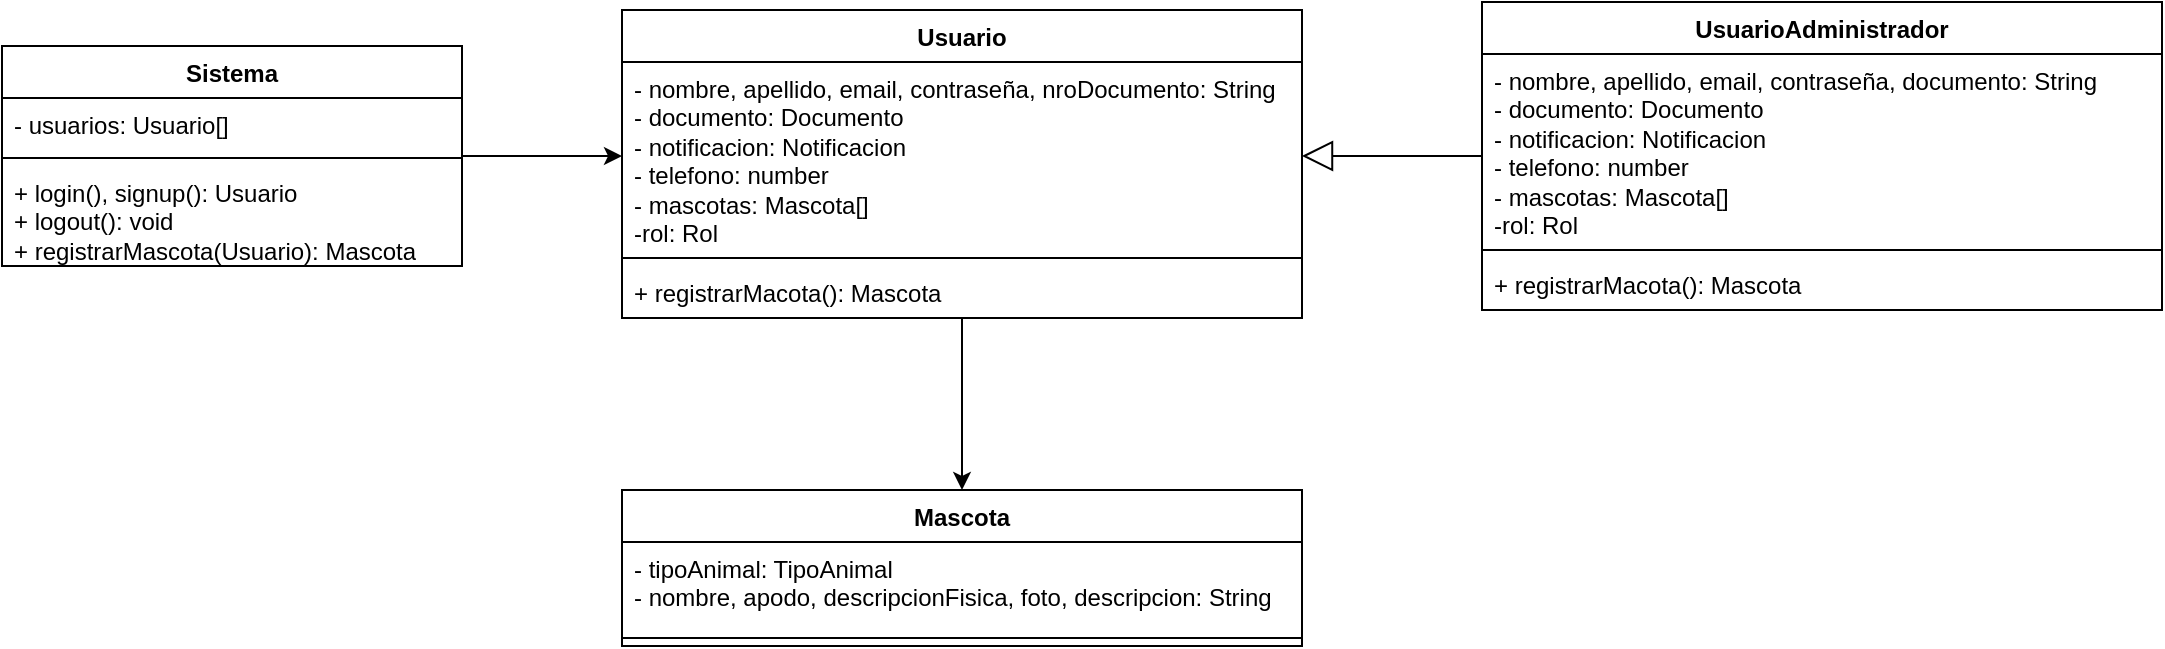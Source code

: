 <mxfile version="24.6.4" type="device">
  <diagram name="Página-1" id="qAytqxwMEcGFVck5Y3Dr">
    <mxGraphModel dx="1434" dy="746" grid="1" gridSize="10" guides="1" tooltips="1" connect="1" arrows="1" fold="1" page="1" pageScale="1" pageWidth="827" pageHeight="1169" math="0" shadow="0">
      <root>
        <mxCell id="0" />
        <mxCell id="1" parent="0" />
        <mxCell id="wKXUdBszHPAhBZsl0d1U-13" style="edgeStyle=orthogonalEdgeStyle;rounded=0;orthogonalLoop=1;jettySize=auto;html=1;entryX=0.5;entryY=0;entryDx=0;entryDy=0;" parent="1" source="wKXUdBszHPAhBZsl0d1U-1" target="wKXUdBszHPAhBZsl0d1U-9" edge="1">
          <mxGeometry relative="1" as="geometry" />
        </mxCell>
        <mxCell id="wKXUdBszHPAhBZsl0d1U-1" value="Usuario" style="swimlane;fontStyle=1;align=center;verticalAlign=top;childLayout=stackLayout;horizontal=1;startSize=26;horizontalStack=0;resizeParent=1;resizeParentMax=0;resizeLast=0;collapsible=1;marginBottom=0;whiteSpace=wrap;html=1;" parent="1" vertex="1">
          <mxGeometry x="350" y="114" width="340" height="154" as="geometry" />
        </mxCell>
        <mxCell id="wKXUdBszHPAhBZsl0d1U-2" value="- nombre, apellido, email, contraseña, nroDocumento: String&lt;div&gt;- documento: Documento&lt;/div&gt;&lt;div&gt;- notificacion: Notificacion&lt;/div&gt;&lt;div&gt;- telefono: number&lt;/div&gt;&lt;div&gt;- mascotas: Mascota[]&lt;/div&gt;&lt;div&gt;-rol: Rol&lt;/div&gt;" style="text;strokeColor=none;fillColor=none;align=left;verticalAlign=top;spacingLeft=4;spacingRight=4;overflow=hidden;rotatable=0;points=[[0,0.5],[1,0.5]];portConstraint=eastwest;whiteSpace=wrap;html=1;" parent="wKXUdBszHPAhBZsl0d1U-1" vertex="1">
          <mxGeometry y="26" width="340" height="94" as="geometry" />
        </mxCell>
        <mxCell id="wKXUdBszHPAhBZsl0d1U-3" value="" style="line;strokeWidth=1;fillColor=none;align=left;verticalAlign=middle;spacingTop=-1;spacingLeft=3;spacingRight=3;rotatable=0;labelPosition=right;points=[];portConstraint=eastwest;strokeColor=inherit;" parent="wKXUdBszHPAhBZsl0d1U-1" vertex="1">
          <mxGeometry y="120" width="340" height="8" as="geometry" />
        </mxCell>
        <mxCell id="wKXUdBszHPAhBZsl0d1U-4" value="+ registrarMacota(): Mascota" style="text;strokeColor=none;fillColor=none;align=left;verticalAlign=top;spacingLeft=4;spacingRight=4;overflow=hidden;rotatable=0;points=[[0,0.5],[1,0.5]];portConstraint=eastwest;whiteSpace=wrap;html=1;" parent="wKXUdBszHPAhBZsl0d1U-1" vertex="1">
          <mxGeometry y="128" width="340" height="26" as="geometry" />
        </mxCell>
        <mxCell id="wKXUdBszHPAhBZsl0d1U-14" style="edgeStyle=orthogonalEdgeStyle;rounded=0;orthogonalLoop=1;jettySize=auto;html=1;endArrow=block;endFill=0;endSize=13;" parent="1" source="wKXUdBszHPAhBZsl0d1U-5" target="wKXUdBszHPAhBZsl0d1U-2" edge="1">
          <mxGeometry relative="1" as="geometry" />
        </mxCell>
        <mxCell id="wKXUdBszHPAhBZsl0d1U-5" value="UsuarioAdministrador" style="swimlane;fontStyle=1;align=center;verticalAlign=top;childLayout=stackLayout;horizontal=1;startSize=26;horizontalStack=0;resizeParent=1;resizeParentMax=0;resizeLast=0;collapsible=1;marginBottom=0;whiteSpace=wrap;html=1;" parent="1" vertex="1">
          <mxGeometry x="780" y="110" width="340" height="154" as="geometry" />
        </mxCell>
        <mxCell id="wKXUdBszHPAhBZsl0d1U-6" value="- nombre, apellido, email, contraseña, documento: String&lt;div&gt;- documento: Documento&lt;/div&gt;&lt;div&gt;- notificacion: Notificacion&lt;/div&gt;&lt;div&gt;- telefono: number&lt;/div&gt;&lt;div&gt;- mascotas: Mascota[]&lt;/div&gt;&lt;div&gt;-rol: Rol&lt;/div&gt;" style="text;strokeColor=none;fillColor=none;align=left;verticalAlign=top;spacingLeft=4;spacingRight=4;overflow=hidden;rotatable=0;points=[[0,0.5],[1,0.5]];portConstraint=eastwest;whiteSpace=wrap;html=1;" parent="wKXUdBszHPAhBZsl0d1U-5" vertex="1">
          <mxGeometry y="26" width="340" height="94" as="geometry" />
        </mxCell>
        <mxCell id="wKXUdBszHPAhBZsl0d1U-7" value="" style="line;strokeWidth=1;fillColor=none;align=left;verticalAlign=middle;spacingTop=-1;spacingLeft=3;spacingRight=3;rotatable=0;labelPosition=right;points=[];portConstraint=eastwest;strokeColor=inherit;" parent="wKXUdBszHPAhBZsl0d1U-5" vertex="1">
          <mxGeometry y="120" width="340" height="8" as="geometry" />
        </mxCell>
        <mxCell id="wKXUdBszHPAhBZsl0d1U-8" value="+ registrarMacota(): Mascota" style="text;strokeColor=none;fillColor=none;align=left;verticalAlign=top;spacingLeft=4;spacingRight=4;overflow=hidden;rotatable=0;points=[[0,0.5],[1,0.5]];portConstraint=eastwest;whiteSpace=wrap;html=1;" parent="wKXUdBszHPAhBZsl0d1U-5" vertex="1">
          <mxGeometry y="128" width="340" height="26" as="geometry" />
        </mxCell>
        <mxCell id="wKXUdBszHPAhBZsl0d1U-9" value="Mascota" style="swimlane;fontStyle=1;align=center;verticalAlign=top;childLayout=stackLayout;horizontal=1;startSize=26;horizontalStack=0;resizeParent=1;resizeParentMax=0;resizeLast=0;collapsible=1;marginBottom=0;whiteSpace=wrap;html=1;" parent="1" vertex="1">
          <mxGeometry x="350" y="354" width="340" height="78" as="geometry" />
        </mxCell>
        <mxCell id="wKXUdBszHPAhBZsl0d1U-10" value="- tipoAnimal: TipoAnimal&lt;div&gt;- nombre, apodo, descripcionFisica, foto, descripcion: String&lt;/div&gt;" style="text;strokeColor=none;fillColor=none;align=left;verticalAlign=top;spacingLeft=4;spacingRight=4;overflow=hidden;rotatable=0;points=[[0,0.5],[1,0.5]];portConstraint=eastwest;whiteSpace=wrap;html=1;" parent="wKXUdBszHPAhBZsl0d1U-9" vertex="1">
          <mxGeometry y="26" width="340" height="44" as="geometry" />
        </mxCell>
        <mxCell id="wKXUdBszHPAhBZsl0d1U-11" value="" style="line;strokeWidth=1;fillColor=none;align=left;verticalAlign=middle;spacingTop=-1;spacingLeft=3;spacingRight=3;rotatable=0;labelPosition=right;points=[];portConstraint=eastwest;strokeColor=inherit;" parent="wKXUdBszHPAhBZsl0d1U-9" vertex="1">
          <mxGeometry y="70" width="340" height="8" as="geometry" />
        </mxCell>
        <mxCell id="wKXUdBszHPAhBZsl0d1U-15" value="Sistema" style="swimlane;fontStyle=1;align=center;verticalAlign=top;childLayout=stackLayout;horizontal=1;startSize=26;horizontalStack=0;resizeParent=1;resizeParentMax=0;resizeLast=0;collapsible=1;marginBottom=0;whiteSpace=wrap;html=1;" parent="1" vertex="1">
          <mxGeometry x="40" y="132" width="230" height="110" as="geometry" />
        </mxCell>
        <mxCell id="wKXUdBszHPAhBZsl0d1U-16" value="- usuarios: Usuario[]" style="text;strokeColor=none;fillColor=none;align=left;verticalAlign=top;spacingLeft=4;spacingRight=4;overflow=hidden;rotatable=0;points=[[0,0.5],[1,0.5]];portConstraint=eastwest;whiteSpace=wrap;html=1;" parent="wKXUdBszHPAhBZsl0d1U-15" vertex="1">
          <mxGeometry y="26" width="230" height="26" as="geometry" />
        </mxCell>
        <mxCell id="wKXUdBszHPAhBZsl0d1U-17" value="" style="line;strokeWidth=1;fillColor=none;align=left;verticalAlign=middle;spacingTop=-1;spacingLeft=3;spacingRight=3;rotatable=0;labelPosition=right;points=[];portConstraint=eastwest;strokeColor=inherit;" parent="wKXUdBszHPAhBZsl0d1U-15" vertex="1">
          <mxGeometry y="52" width="230" height="8" as="geometry" />
        </mxCell>
        <mxCell id="wKXUdBszHPAhBZsl0d1U-18" value="+ login(), signup(): Usuario&lt;div&gt;+ logout(): void&lt;/div&gt;&lt;div&gt;+ registrarMascota(Usuario): Mascota&lt;/div&gt;" style="text;strokeColor=none;fillColor=none;align=left;verticalAlign=top;spacingLeft=4;spacingRight=4;overflow=hidden;rotatable=0;points=[[0,0.5],[1,0.5]];portConstraint=eastwest;whiteSpace=wrap;html=1;" parent="wKXUdBszHPAhBZsl0d1U-15" vertex="1">
          <mxGeometry y="60" width="230" height="50" as="geometry" />
        </mxCell>
        <mxCell id="wKXUdBszHPAhBZsl0d1U-20" style="edgeStyle=orthogonalEdgeStyle;rounded=0;orthogonalLoop=1;jettySize=auto;html=1;entryX=0;entryY=0.5;entryDx=0;entryDy=0;" parent="1" source="wKXUdBszHPAhBZsl0d1U-15" target="wKXUdBszHPAhBZsl0d1U-2" edge="1">
          <mxGeometry relative="1" as="geometry" />
        </mxCell>
      </root>
    </mxGraphModel>
  </diagram>
</mxfile>
